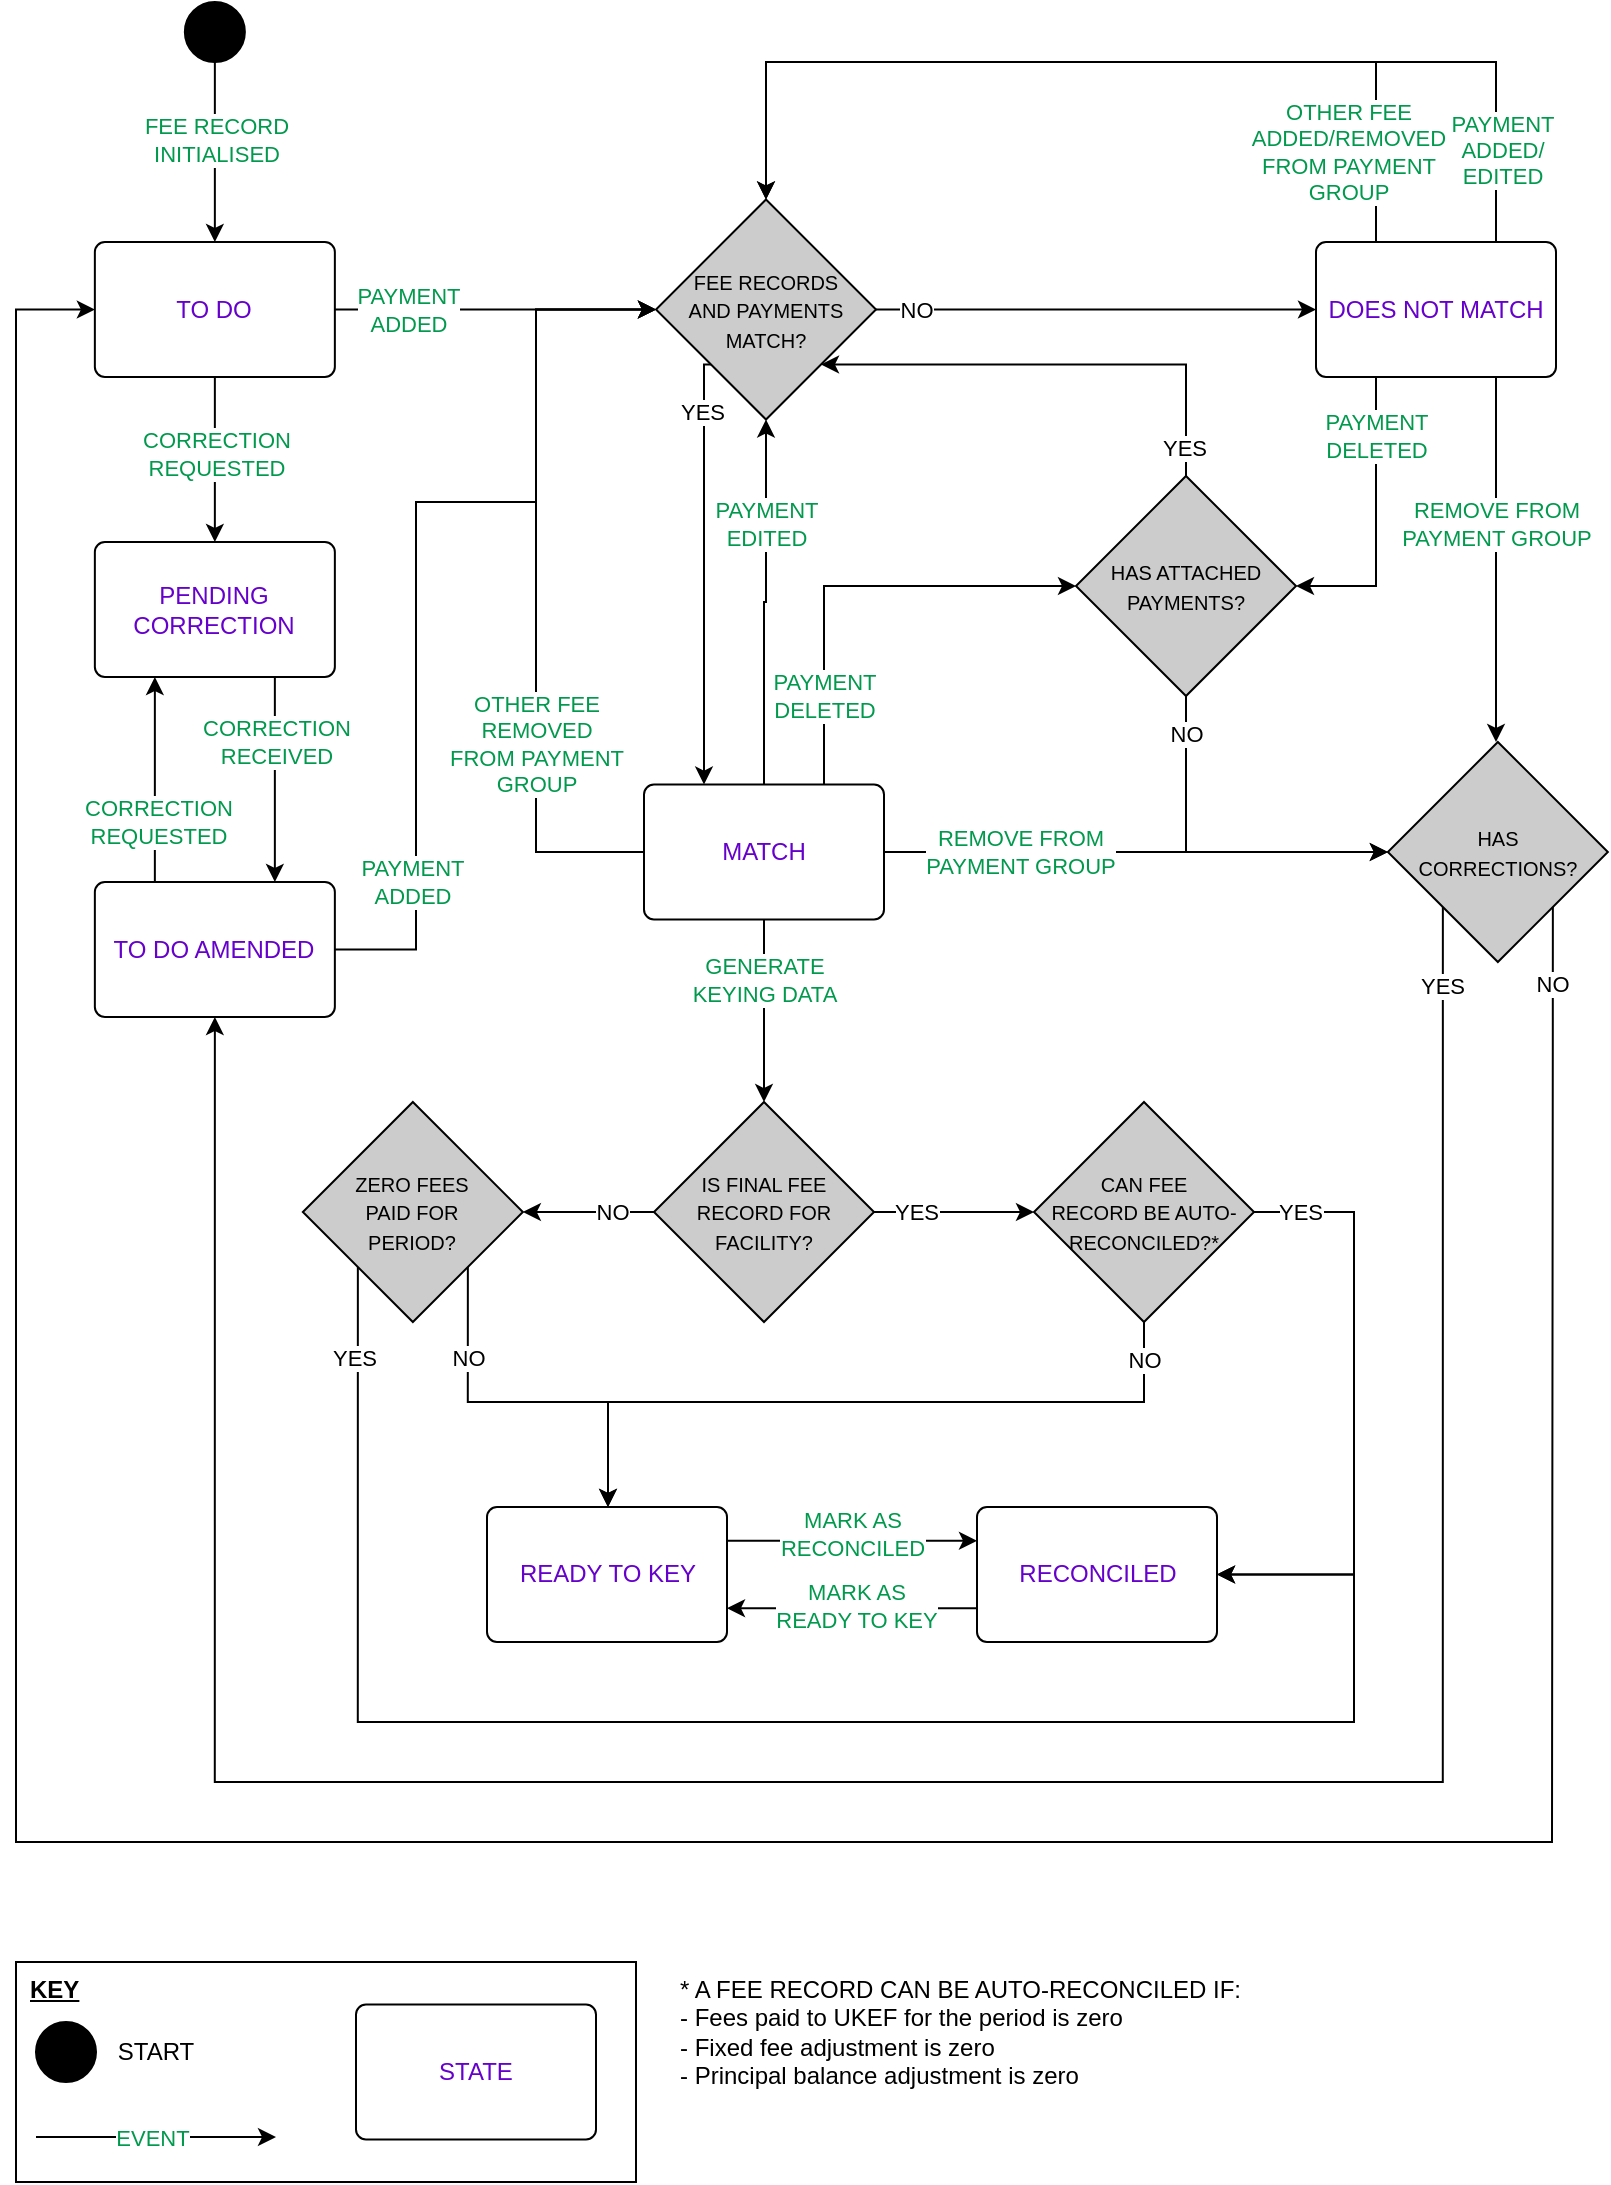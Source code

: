 <mxfile version="22.1.2" type="device">
  <diagram name="Page-1" id="NJPWzTDh_QYS_qL_PLhn">
    <mxGraphModel dx="1556" dy="2298" grid="1" gridSize="10" guides="1" tooltips="1" connect="1" arrows="1" fold="1" page="1" pageScale="1" pageWidth="827" pageHeight="1169" math="0" shadow="0">
      <root>
        <mxCell id="0" />
        <mxCell id="1" parent="0" />
        <mxCell id="Gj9VxU12owduN0ynIQGK-17" value="&lt;font style=&quot;font-size: 10px;&quot;&gt;FEE RECORDS&lt;br&gt;AND PAYMENTS MATCH?&lt;br&gt;&lt;/font&gt;" style="rhombus;whiteSpace=wrap;html=1;labelBackgroundColor=none;fillColor=#CCCCCC;fontColor=default;" parent="1" vertex="1">
          <mxGeometry x="330" y="-1061.25" width="110" height="110" as="geometry" />
        </mxCell>
        <mxCell id="Gj9VxU12owduN0ynIQGK-3" value="" style="ellipse;fillColor=strokeColor;html=1;" parent="1" vertex="1">
          <mxGeometry x="94.43" y="-1160" width="30" height="30" as="geometry" />
        </mxCell>
        <mxCell id="Gj9VxU12owduN0ynIQGK-4" value="&lt;font color=&quot;#6600cc&quot;&gt;TO DO&lt;/font&gt;" style="html=1;align=center;verticalAlign=middle;rounded=1;absoluteArcSize=1;arcSize=10;dashed=0;whiteSpace=wrap;" parent="1" vertex="1">
          <mxGeometry x="49.43" y="-1040" width="120" height="67.5" as="geometry" />
        </mxCell>
        <mxCell id="Gj9VxU12owduN0ynIQGK-5" value="" style="endArrow=classic;html=1;rounded=0;exitX=0.5;exitY=1;exitDx=0;exitDy=0;entryX=0.5;entryY=0;entryDx=0;entryDy=0;edgeStyle=orthogonalEdgeStyle;" parent="1" source="Gj9VxU12owduN0ynIQGK-3" target="Gj9VxU12owduN0ynIQGK-4" edge="1">
          <mxGeometry width="50" height="50" relative="1" as="geometry">
            <mxPoint x="230" y="-1250" as="sourcePoint" />
            <mxPoint x="270" y="-1205" as="targetPoint" />
          </mxGeometry>
        </mxCell>
        <mxCell id="Gj9VxU12owduN0ynIQGK-6" value="&lt;font color=&quot;#00994d&quot;&gt;FEE RECORD&lt;br&gt;INITIALISED&lt;br&gt;&lt;/font&gt;" style="edgeLabel;html=1;align=center;verticalAlign=middle;resizable=0;points=[];" parent="Gj9VxU12owduN0ynIQGK-5" vertex="1" connectable="0">
          <mxGeometry x="-0.085" y="3" relative="1" as="geometry">
            <mxPoint x="-3" y="-2" as="offset" />
          </mxGeometry>
        </mxCell>
        <mxCell id="Gj9VxU12owduN0ynIQGK-59" style="edgeStyle=orthogonalEdgeStyle;rounded=0;orthogonalLoop=1;jettySize=auto;html=1;exitX=0;exitY=0.5;exitDx=0;exitDy=0;entryX=0;entryY=0.5;entryDx=0;entryDy=0;" parent="1" source="Gj9VxU12owduN0ynIQGK-79" target="Gj9VxU12owduN0ynIQGK-17" edge="1">
          <mxGeometry relative="1" as="geometry">
            <mxPoint x="330" y="-980" as="targetPoint" />
            <Array as="points">
              <mxPoint x="270" y="-735" />
              <mxPoint x="270" y="-1006" />
            </Array>
          </mxGeometry>
        </mxCell>
        <mxCell id="Gj9VxU12owduN0ynIQGK-60" value="&lt;span style=&quot;color: rgb(0, 153, 77);&quot;&gt;OTHER FEE&lt;br&gt;REMOVED&lt;br&gt;FROM PAYMENT&lt;br&gt;GROUP&lt;br&gt;&lt;/span&gt;" style="edgeLabel;html=1;align=center;verticalAlign=middle;resizable=0;points=[];" parent="Gj9VxU12owduN0ynIQGK-59" vertex="1" connectable="0">
          <mxGeometry x="-0.115" y="1" relative="1" as="geometry">
            <mxPoint x="1" y="62" as="offset" />
          </mxGeometry>
        </mxCell>
        <mxCell id="Gj9VxU12owduN0ynIQGK-63" style="edgeStyle=orthogonalEdgeStyle;rounded=0;orthogonalLoop=1;jettySize=auto;html=1;exitX=0.25;exitY=1;exitDx=0;exitDy=0;entryX=1;entryY=0.5;entryDx=0;entryDy=0;" parent="1" source="Gj9VxU12owduN0ynIQGK-8" target="Gj9VxU12owduN0ynIQGK-85" edge="1">
          <mxGeometry relative="1" as="geometry">
            <mxPoint x="1069.93" y="-1033.17" as="targetPoint" />
            <mxPoint x="949.86" y="-972.545" as="sourcePoint" />
            <Array as="points">
              <mxPoint x="690" y="-868" />
            </Array>
          </mxGeometry>
        </mxCell>
        <mxCell id="Gj9VxU12owduN0ynIQGK-64" value="&lt;font style=&quot;border-color: var(--border-color);&quot; color=&quot;#00994d&quot;&gt;PAYMENT&lt;/font&gt;&lt;br style=&quot;border-color: var(--border-color); color: rgb(0, 153, 77);&quot;&gt;&lt;span style=&quot;border-color: var(--border-color); color: rgb(0, 153, 77);&quot;&gt;DELETED&lt;/span&gt;" style="edgeLabel;html=1;align=center;verticalAlign=middle;resizable=0;points=[];" parent="Gj9VxU12owduN0ynIQGK-63" vertex="1" connectable="0">
          <mxGeometry x="-0.003" relative="1" as="geometry">
            <mxPoint y="-43" as="offset" />
          </mxGeometry>
        </mxCell>
        <mxCell id="Gj9VxU12owduN0ynIQGK-65" style="edgeStyle=orthogonalEdgeStyle;rounded=0;orthogonalLoop=1;jettySize=auto;html=1;exitX=0.75;exitY=1;exitDx=0;exitDy=0;entryX=0.5;entryY=0;entryDx=0;entryDy=0;" parent="1" source="Gj9VxU12owduN0ynIQGK-8" target="Gj9VxU12owduN0ynIQGK-35" edge="1">
          <mxGeometry relative="1" as="geometry">
            <mxPoint x="797.5" y="-951.25" as="sourcePoint" />
            <mxPoint x="720.0" y="-756.25" as="targetPoint" />
            <Array as="points">
              <mxPoint x="750" y="-790" />
            </Array>
          </mxGeometry>
        </mxCell>
        <mxCell id="Gj9VxU12owduN0ynIQGK-66" value="&lt;font color=&quot;#00994d&quot;&gt;REMOVE FROM&lt;br style=&quot;border-color: var(--border-color);&quot;&gt;PAYMENT GROUP&lt;/font&gt;" style="edgeLabel;html=1;align=center;verticalAlign=middle;resizable=0;points=[];" parent="Gj9VxU12owduN0ynIQGK-65" vertex="1" connectable="0">
          <mxGeometry x="-0.764" y="1" relative="1" as="geometry">
            <mxPoint x="-1" y="52" as="offset" />
          </mxGeometry>
        </mxCell>
        <mxCell id="Gj9VxU12owduN0ynIQGK-67" style="edgeStyle=orthogonalEdgeStyle;rounded=0;orthogonalLoop=1;jettySize=auto;html=1;exitX=0.25;exitY=0;exitDx=0;exitDy=0;entryX=0.5;entryY=0;entryDx=0;entryDy=0;" parent="1" source="Gj9VxU12owduN0ynIQGK-8" target="Gj9VxU12owduN0ynIQGK-17" edge="1">
          <mxGeometry relative="1" as="geometry">
            <Array as="points">
              <mxPoint x="690" y="-1130" />
              <mxPoint x="385" y="-1130" />
            </Array>
          </mxGeometry>
        </mxCell>
        <mxCell id="Gj9VxU12owduN0ynIQGK-68" value="&lt;font color=&quot;#00994d&quot;&gt;OTHER FEE&lt;br style=&quot;border-color: var(--border-color);&quot;&gt;ADDED/REMOVED&lt;br style=&quot;border-color: var(--border-color);&quot;&gt;FROM PAYMENT&lt;br style=&quot;border-color: var(--border-color);&quot;&gt;GROUP&lt;/font&gt;" style="edgeLabel;html=1;align=center;verticalAlign=middle;resizable=0;points=[];" parent="Gj9VxU12owduN0ynIQGK-67" vertex="1" connectable="0">
          <mxGeometry x="0.053" y="-1" relative="1" as="geometry">
            <mxPoint x="140" y="46" as="offset" />
          </mxGeometry>
        </mxCell>
        <mxCell id="Gj9VxU12owduN0ynIQGK-8" value="&lt;font color=&quot;#6600cc&quot;&gt;DOES NOT MATCH&lt;/font&gt;" style="html=1;align=center;verticalAlign=middle;rounded=1;absoluteArcSize=1;arcSize=10;dashed=0;whiteSpace=wrap;" parent="1" vertex="1">
          <mxGeometry x="660.0" y="-1040" width="120" height="67.5" as="geometry" />
        </mxCell>
        <mxCell id="Gj9VxU12owduN0ynIQGK-12" value="&lt;font color=&quot;#6600cc&quot;&gt;PENDING CORRECTION&lt;/font&gt;" style="html=1;align=center;verticalAlign=middle;rounded=1;absoluteArcSize=1;arcSize=10;dashed=0;whiteSpace=wrap;" parent="1" vertex="1">
          <mxGeometry x="49.43" y="-890" width="120" height="67.5" as="geometry" />
        </mxCell>
        <mxCell id="YNnxmXCfbaT3HIGfxNFa-1" style="edgeStyle=orthogonalEdgeStyle;rounded=0;orthogonalLoop=1;jettySize=auto;html=1;exitX=1;exitY=0.5;exitDx=0;exitDy=0;entryX=0;entryY=0.5;entryDx=0;entryDy=0;" edge="1" parent="1" source="Gj9VxU12owduN0ynIQGK-13" target="Gj9VxU12owduN0ynIQGK-17">
          <mxGeometry relative="1" as="geometry">
            <Array as="points">
              <mxPoint x="210" y="-686" />
              <mxPoint x="210" y="-910" />
              <mxPoint x="270" y="-910" />
              <mxPoint x="270" y="-1006" />
            </Array>
          </mxGeometry>
        </mxCell>
        <mxCell id="YNnxmXCfbaT3HIGfxNFa-3" value="&lt;font color=&quot;#00994d&quot;&gt;PAYMENT&lt;br style=&quot;border-color: var(--border-color);&quot;&gt;ADDED&lt;/font&gt;" style="edgeLabel;html=1;align=center;verticalAlign=middle;resizable=0;points=[];" vertex="1" connectable="0" parent="YNnxmXCfbaT3HIGfxNFa-1">
          <mxGeometry x="-0.881" relative="1" as="geometry">
            <mxPoint x="10" y="-34" as="offset" />
          </mxGeometry>
        </mxCell>
        <mxCell id="Gj9VxU12owduN0ynIQGK-13" value="&lt;font color=&quot;#6600cc&quot;&gt;TO DO AMENDED&lt;/font&gt;" style="html=1;align=center;verticalAlign=middle;rounded=1;absoluteArcSize=1;arcSize=10;dashed=0;whiteSpace=wrap;" parent="1" vertex="1">
          <mxGeometry x="49.43" y="-720" width="120" height="67.5" as="geometry" />
        </mxCell>
        <mxCell id="Gj9VxU12owduN0ynIQGK-15" value="" style="endArrow=classic;html=1;rounded=0;exitX=1;exitY=0.5;exitDx=0;exitDy=0;edgeStyle=orthogonalEdgeStyle;entryX=0;entryY=0.5;entryDx=0;entryDy=0;" parent="1" source="Gj9VxU12owduN0ynIQGK-4" target="Gj9VxU12owduN0ynIQGK-17" edge="1">
          <mxGeometry width="50" height="50" relative="1" as="geometry">
            <mxPoint x="186.43" y="-1060" as="sourcePoint" />
            <mxPoint x="109.43" y="-1100" as="targetPoint" />
          </mxGeometry>
        </mxCell>
        <mxCell id="Gj9VxU12owduN0ynIQGK-16" value="&lt;font color=&quot;#00994d&quot;&gt;PAYMENT&lt;br&gt;ADDED&lt;br&gt;&lt;/font&gt;" style="edgeLabel;html=1;align=center;verticalAlign=middle;resizable=0;points=[];" parent="Gj9VxU12owduN0ynIQGK-15" vertex="1" connectable="0">
          <mxGeometry x="-0.077" relative="1" as="geometry">
            <mxPoint x="-38" as="offset" />
          </mxGeometry>
        </mxCell>
        <mxCell id="Gj9VxU12owduN0ynIQGK-18" style="edgeStyle=orthogonalEdgeStyle;rounded=0;orthogonalLoop=1;jettySize=auto;html=1;exitX=0;exitY=1;exitDx=0;exitDy=0;entryX=0.25;entryY=0;entryDx=0;entryDy=0;" parent="1" source="Gj9VxU12owduN0ynIQGK-17" target="Gj9VxU12owduN0ynIQGK-79" edge="1">
          <mxGeometry relative="1" as="geometry">
            <mxPoint x="370" y="-1080" as="sourcePoint" />
            <Array as="points">
              <mxPoint x="354" y="-979" />
              <mxPoint x="354" y="-769" />
            </Array>
            <mxPoint x="340" y="-820" as="targetPoint" />
          </mxGeometry>
        </mxCell>
        <mxCell id="Gj9VxU12owduN0ynIQGK-19" value="YES" style="edgeLabel;html=1;align=center;verticalAlign=middle;resizable=0;points=[];" parent="Gj9VxU12owduN0ynIQGK-18" vertex="1" connectable="0">
          <mxGeometry x="-0.153" relative="1" as="geometry">
            <mxPoint x="-1" y="-64" as="offset" />
          </mxGeometry>
        </mxCell>
        <mxCell id="Gj9VxU12owduN0ynIQGK-20" style="edgeStyle=orthogonalEdgeStyle;rounded=0;orthogonalLoop=1;jettySize=auto;html=1;exitX=1;exitY=0.5;exitDx=0;exitDy=0;entryX=0;entryY=0.5;entryDx=0;entryDy=0;" parent="1" source="Gj9VxU12owduN0ynIQGK-17" target="Gj9VxU12owduN0ynIQGK-8" edge="1">
          <mxGeometry relative="1" as="geometry">
            <mxPoint x="422.5" y="-883.75" as="sourcePoint" />
            <mxPoint x="610" y="-960" as="targetPoint" />
            <Array as="points">
              <mxPoint x="490" y="-1006" />
              <mxPoint x="490" y="-1006" />
            </Array>
          </mxGeometry>
        </mxCell>
        <mxCell id="Gj9VxU12owduN0ynIQGK-21" value="NO" style="edgeLabel;html=1;align=center;verticalAlign=middle;resizable=0;points=[];" parent="Gj9VxU12owduN0ynIQGK-20" vertex="1" connectable="0">
          <mxGeometry x="-0.887" y="1" relative="1" as="geometry">
            <mxPoint x="7" y="1" as="offset" />
          </mxGeometry>
        </mxCell>
        <mxCell id="Gj9VxU12owduN0ynIQGK-22" value="" style="endArrow=classic;html=1;rounded=0;exitX=0.5;exitY=1;exitDx=0;exitDy=0;edgeStyle=orthogonalEdgeStyle;fontColor=#00994D;entryX=0.5;entryY=0;entryDx=0;entryDy=0;" parent="1" source="Gj9VxU12owduN0ynIQGK-4" target="Gj9VxU12owduN0ynIQGK-12" edge="1">
          <mxGeometry width="50" height="50" relative="1" as="geometry">
            <mxPoint x="296.43" y="-980" as="sourcePoint" />
            <mxPoint x="109.43" y="-870" as="targetPoint" />
          </mxGeometry>
        </mxCell>
        <mxCell id="Gj9VxU12owduN0ynIQGK-23" value="&lt;font color=&quot;#00994d&quot;&gt;CORRECTION&lt;br&gt;REQUESTED&lt;/font&gt;" style="edgeLabel;html=1;align=center;verticalAlign=middle;resizable=0;points=[];" parent="Gj9VxU12owduN0ynIQGK-22" vertex="1" connectable="0">
          <mxGeometry x="-0.077" relative="1" as="geometry">
            <mxPoint as="offset" />
          </mxGeometry>
        </mxCell>
        <mxCell id="Gj9VxU12owduN0ynIQGK-26" value="" style="endArrow=classic;html=1;rounded=0;exitX=0.75;exitY=1;exitDx=0;exitDy=0;edgeStyle=orthogonalEdgeStyle;fontColor=#00994D;entryX=0.75;entryY=0;entryDx=0;entryDy=0;" parent="1" source="Gj9VxU12owduN0ynIQGK-12" target="Gj9VxU12owduN0ynIQGK-13" edge="1">
          <mxGeometry width="50" height="50" relative="1" as="geometry">
            <mxPoint x="176.43" y="-810" as="sourcePoint" />
            <mxPoint x="106.43" y="-730" as="targetPoint" />
          </mxGeometry>
        </mxCell>
        <mxCell id="Gj9VxU12owduN0ynIQGK-27" value="&lt;font color=&quot;#00994d&quot;&gt;CORRECTION&lt;br&gt;RECEIVED&lt;/font&gt;" style="edgeLabel;html=1;align=center;verticalAlign=middle;resizable=0;points=[];" parent="Gj9VxU12owduN0ynIQGK-26" vertex="1" connectable="0">
          <mxGeometry x="-0.077" relative="1" as="geometry">
            <mxPoint y="-15" as="offset" />
          </mxGeometry>
        </mxCell>
        <mxCell id="Gj9VxU12owduN0ynIQGK-32" style="edgeStyle=orthogonalEdgeStyle;rounded=0;orthogonalLoop=1;jettySize=auto;html=1;exitX=0.5;exitY=1;exitDx=0;exitDy=0;entryX=0;entryY=0.5;entryDx=0;entryDy=0;" parent="1" source="Gj9VxU12owduN0ynIQGK-85" target="Gj9VxU12owduN0ynIQGK-35" edge="1">
          <mxGeometry relative="1" as="geometry">
            <mxPoint x="770" y="-795" as="targetPoint" />
            <mxPoint x="220" y="-1574" as="sourcePoint" />
            <Array as="points">
              <mxPoint x="595" y="-735" />
            </Array>
          </mxGeometry>
        </mxCell>
        <mxCell id="Gj9VxU12owduN0ynIQGK-33" value="NO" style="edgeLabel;html=1;align=center;verticalAlign=middle;resizable=0;points=[];" parent="Gj9VxU12owduN0ynIQGK-32" vertex="1" connectable="0">
          <mxGeometry x="-0.887" y="1" relative="1" as="geometry">
            <mxPoint x="-1" y="9" as="offset" />
          </mxGeometry>
        </mxCell>
        <mxCell id="Gj9VxU12owduN0ynIQGK-36" style="edgeStyle=orthogonalEdgeStyle;rounded=0;orthogonalLoop=1;jettySize=auto;html=1;exitX=0;exitY=1;exitDx=0;exitDy=0;entryX=0.5;entryY=1;entryDx=0;entryDy=0;" parent="1" source="Gj9VxU12owduN0ynIQGK-35" target="Gj9VxU12owduN0ynIQGK-13" edge="1">
          <mxGeometry relative="1" as="geometry">
            <mxPoint x="52.39" y="-526.25" as="targetPoint" />
            <mxPoint x="607.89" y="-690" as="sourcePoint" />
            <Array as="points">
              <mxPoint x="723" y="-270" />
              <mxPoint x="109" y="-270" />
            </Array>
          </mxGeometry>
        </mxCell>
        <mxCell id="Gj9VxU12owduN0ynIQGK-37" value="YES" style="edgeLabel;html=1;align=center;verticalAlign=middle;resizable=0;points=[];" parent="Gj9VxU12owduN0ynIQGK-36" vertex="1" connectable="0">
          <mxGeometry x="-0.95" relative="1" as="geometry">
            <mxPoint x="-1" y="3" as="offset" />
          </mxGeometry>
        </mxCell>
        <mxCell id="Gj9VxU12owduN0ynIQGK-91" style="edgeStyle=orthogonalEdgeStyle;rounded=0;orthogonalLoop=1;jettySize=auto;html=1;exitX=1;exitY=1;exitDx=0;exitDy=0;entryX=0;entryY=0.5;entryDx=0;entryDy=0;" parent="1" source="Gj9VxU12owduN0ynIQGK-35" target="Gj9VxU12owduN0ynIQGK-4" edge="1">
          <mxGeometry relative="1" as="geometry">
            <Array as="points">
              <mxPoint x="778" y="-640" />
              <mxPoint x="778" y="-240" />
              <mxPoint x="10" y="-240" />
              <mxPoint x="10" y="-1006" />
            </Array>
          </mxGeometry>
        </mxCell>
        <mxCell id="Gj9VxU12owduN0ynIQGK-92" value="NO" style="edgeLabel;html=1;align=center;verticalAlign=middle;resizable=0;points=[];" parent="Gj9VxU12owduN0ynIQGK-91" vertex="1" connectable="0">
          <mxGeometry x="-0.972" y="1" relative="1" as="geometry">
            <mxPoint x="-2" y="10" as="offset" />
          </mxGeometry>
        </mxCell>
        <mxCell id="Gj9VxU12owduN0ynIQGK-35" value="&lt;font style=&quot;font-size: 10px;&quot;&gt;HAS&lt;br&gt;CORRECTIONS?&lt;br&gt;&lt;/font&gt;" style="rhombus;whiteSpace=wrap;html=1;labelBackgroundColor=none;fillColor=#CCCCCC;fontColor=default;" parent="1" vertex="1">
          <mxGeometry x="695.93" y="-790" width="110" height="110" as="geometry" />
        </mxCell>
        <mxCell id="Gj9VxU12owduN0ynIQGK-49" value="* A FEE RECORD CAN BE AUTO-RECONCILED IF:&lt;br&gt;- Fees paid to UKEF for the period is zero&lt;br&gt;- Fixed fee adjustment is zero&lt;br&gt;- Principal balance adjustment is zero" style="text;html=1;strokeColor=none;fillColor=none;align=left;verticalAlign=top;whiteSpace=wrap;rounded=0;" parent="1" vertex="1">
          <mxGeometry x="340" y="-180" width="447" height="110" as="geometry" />
        </mxCell>
        <mxCell id="Gj9VxU12owduN0ynIQGK-57" value="" style="endArrow=classic;html=1;rounded=0;exitX=1;exitY=0.5;exitDx=0;exitDy=0;edgeStyle=orthogonalEdgeStyle;entryX=0;entryY=0.5;entryDx=0;entryDy=0;" parent="1" source="Gj9VxU12owduN0ynIQGK-79" target="Gj9VxU12owduN0ynIQGK-35" edge="1">
          <mxGeometry width="50" height="50" relative="1" as="geometry">
            <mxPoint x="430" y="-806.875" as="sourcePoint" />
            <mxPoint x="604.93" y="-850" as="targetPoint" />
            <Array as="points">
              <mxPoint x="490" y="-735" />
              <mxPoint x="490" y="-735" />
            </Array>
          </mxGeometry>
        </mxCell>
        <mxCell id="Gj9VxU12owduN0ynIQGK-58" value="&lt;font color=&quot;#00994d&quot;&gt;REMOVE FROM&lt;br&gt;PAYMENT GROUP&lt;br&gt;&lt;/font&gt;" style="edgeLabel;html=1;align=center;verticalAlign=middle;resizable=0;points=[];" parent="Gj9VxU12owduN0ynIQGK-57" vertex="1" connectable="0">
          <mxGeometry x="-0.077" relative="1" as="geometry">
            <mxPoint x="-49" as="offset" />
          </mxGeometry>
        </mxCell>
        <mxCell id="Gj9VxU12owduN0ynIQGK-61" value="" style="endArrow=classic;html=1;rounded=0;exitX=0.75;exitY=0;exitDx=0;exitDy=0;edgeStyle=orthogonalEdgeStyle;entryX=0.5;entryY=0;entryDx=0;entryDy=0;" parent="1" source="Gj9VxU12owduN0ynIQGK-8" target="Gj9VxU12owduN0ynIQGK-17" edge="1">
          <mxGeometry width="50" height="50" relative="1" as="geometry">
            <mxPoint x="219.93" y="-1060" as="sourcePoint" />
            <mxPoint x="219.93" y="-1160" as="targetPoint" />
            <Array as="points">
              <mxPoint x="750" y="-1130" />
              <mxPoint x="385" y="-1130" />
            </Array>
          </mxGeometry>
        </mxCell>
        <mxCell id="Gj9VxU12owduN0ynIQGK-62" value="&lt;font color=&quot;#00994d&quot;&gt;PAYMENT&lt;br&gt;ADDED/&lt;br&gt;EDITED&lt;br&gt;&lt;/font&gt;" style="edgeLabel;html=1;align=center;verticalAlign=middle;resizable=0;points=[];" parent="Gj9VxU12owduN0ynIQGK-61" vertex="1" connectable="0">
          <mxGeometry x="-0.077" relative="1" as="geometry">
            <mxPoint x="154" y="44" as="offset" />
          </mxGeometry>
        </mxCell>
        <mxCell id="Gj9VxU12owduN0ynIQGK-83" style="edgeStyle=orthogonalEdgeStyle;rounded=0;orthogonalLoop=1;jettySize=auto;html=1;entryX=0.5;entryY=0;entryDx=0;entryDy=0;exitX=0.5;exitY=1;exitDx=0;exitDy=0;" parent="1" source="Gj9VxU12owduN0ynIQGK-79" target="Gj9VxU12owduN0ynIQGK-99" edge="1">
          <mxGeometry relative="1" as="geometry">
            <mxPoint x="429" y="-670" as="sourcePoint" />
            <mxPoint x="459" y="-600" as="targetPoint" />
            <Array as="points">
              <mxPoint x="384" y="-630" />
              <mxPoint x="384" y="-630" />
            </Array>
          </mxGeometry>
        </mxCell>
        <mxCell id="Gj9VxU12owduN0ynIQGK-84" value="&lt;font color=&quot;#00994d&quot;&gt;GENERATE&lt;br style=&quot;border-color: var(--border-color);&quot;&gt;KEYING DATA&lt;/font&gt;" style="edgeLabel;html=1;align=center;verticalAlign=middle;resizable=0;points=[];" parent="Gj9VxU12owduN0ynIQGK-83" vertex="1" connectable="0">
          <mxGeometry x="-0.616" y="-1" relative="1" as="geometry">
            <mxPoint x="1" y="12" as="offset" />
          </mxGeometry>
        </mxCell>
        <mxCell id="Gj9VxU12owduN0ynIQGK-89" style="edgeStyle=orthogonalEdgeStyle;rounded=0;orthogonalLoop=1;jettySize=auto;html=1;exitX=0.75;exitY=0;exitDx=0;exitDy=0;entryX=0;entryY=0.5;entryDx=0;entryDy=0;" parent="1" source="Gj9VxU12owduN0ynIQGK-79" target="Gj9VxU12owduN0ynIQGK-85" edge="1">
          <mxGeometry relative="1" as="geometry">
            <Array as="points">
              <mxPoint x="414" y="-868" />
            </Array>
          </mxGeometry>
        </mxCell>
        <mxCell id="Gj9VxU12owduN0ynIQGK-90" value="&lt;font color=&quot;#00994d&quot;&gt;&lt;font style=&quot;border-color: var(--border-color);&quot;&gt;PAYMENT&lt;/font&gt;&lt;br style=&quot;border-color: var(--border-color);&quot;&gt;&lt;span style=&quot;border-color: var(--border-color);&quot;&gt;DELETED&lt;/span&gt;&lt;/font&gt;" style="edgeLabel;html=1;align=center;verticalAlign=middle;resizable=0;points=[];" parent="Gj9VxU12owduN0ynIQGK-89" vertex="1" connectable="0">
          <mxGeometry x="-0.687" relative="1" as="geometry">
            <mxPoint y="-9" as="offset" />
          </mxGeometry>
        </mxCell>
        <mxCell id="Gj9VxU12owduN0ynIQGK-124" style="edgeStyle=orthogonalEdgeStyle;rounded=0;orthogonalLoop=1;jettySize=auto;html=1;exitX=0.5;exitY=0;exitDx=0;exitDy=0;entryX=0.5;entryY=1;entryDx=0;entryDy=0;" parent="1" source="Gj9VxU12owduN0ynIQGK-79" target="Gj9VxU12owduN0ynIQGK-17" edge="1">
          <mxGeometry relative="1" as="geometry" />
        </mxCell>
        <mxCell id="Gj9VxU12owduN0ynIQGK-125" value="&lt;font color=&quot;#00994d&quot;&gt;&lt;font style=&quot;border-color: var(--border-color);&quot;&gt;PAYMENT&lt;/font&gt;&lt;br style=&quot;border-color: var(--border-color);&quot;&gt;EDITED&lt;/font&gt;" style="edgeLabel;html=1;align=center;verticalAlign=middle;resizable=0;points=[];" parent="Gj9VxU12owduN0ynIQGK-124" vertex="1" connectable="0">
          <mxGeometry x="0.394" y="-1" relative="1" as="geometry">
            <mxPoint x="-1" y="-4" as="offset" />
          </mxGeometry>
        </mxCell>
        <mxCell id="Gj9VxU12owduN0ynIQGK-79" value="&lt;font color=&quot;#6600cc&quot;&gt;MATCH&lt;/font&gt;" style="html=1;align=center;verticalAlign=middle;rounded=1;absoluteArcSize=1;arcSize=10;dashed=0;whiteSpace=wrap;" parent="1" vertex="1">
          <mxGeometry x="324" y="-768.75" width="120" height="67.5" as="geometry" />
        </mxCell>
        <mxCell id="Gj9VxU12owduN0ynIQGK-86" style="edgeStyle=orthogonalEdgeStyle;rounded=0;orthogonalLoop=1;jettySize=auto;html=1;exitX=0.5;exitY=0;exitDx=0;exitDy=0;entryX=1;entryY=1;entryDx=0;entryDy=0;" parent="1" source="Gj9VxU12owduN0ynIQGK-85" target="Gj9VxU12owduN0ynIQGK-17" edge="1">
          <mxGeometry relative="1" as="geometry">
            <mxPoint x="440" y="-960" as="targetPoint" />
            <Array as="points">
              <mxPoint x="595" y="-979" />
            </Array>
          </mxGeometry>
        </mxCell>
        <mxCell id="Gj9VxU12owduN0ynIQGK-87" value="YES" style="edgeLabel;html=1;align=center;verticalAlign=middle;resizable=0;points=[];" parent="Gj9VxU12owduN0ynIQGK-86" vertex="1" connectable="0">
          <mxGeometry x="-0.804" relative="1" as="geometry">
            <mxPoint x="-1" y="9" as="offset" />
          </mxGeometry>
        </mxCell>
        <mxCell id="Gj9VxU12owduN0ynIQGK-85" value="&lt;font style=&quot;font-size: 10px;&quot;&gt;HAS ATTACHED&lt;br&gt;PAYMENTS?&lt;br&gt;&lt;/font&gt;" style="rhombus;whiteSpace=wrap;html=1;labelBackgroundColor=none;fillColor=#CCCCCC;fontColor=default;" parent="1" vertex="1">
          <mxGeometry x="540" y="-923" width="110" height="110" as="geometry" />
        </mxCell>
        <mxCell id="Gj9VxU12owduN0ynIQGK-93" value="&lt;font color=&quot;#6600cc&quot;&gt;READY TO KEY&lt;/font&gt;" style="html=1;align=center;verticalAlign=middle;rounded=1;absoluteArcSize=1;arcSize=10;dashed=0;whiteSpace=wrap;" parent="1" vertex="1">
          <mxGeometry x="245.5" y="-407.5" width="120" height="67.5" as="geometry" />
        </mxCell>
        <mxCell id="Gj9VxU12owduN0ynIQGK-94" value="&lt;font color=&quot;#6600cc&quot;&gt;RECONCILED&lt;/font&gt;" style="html=1;align=center;verticalAlign=middle;rounded=1;absoluteArcSize=1;arcSize=10;dashed=0;whiteSpace=wrap;" parent="1" vertex="1">
          <mxGeometry x="490.5" y="-407.5" width="120" height="67.5" as="geometry" />
        </mxCell>
        <mxCell id="Gj9VxU12owduN0ynIQGK-99" value="&lt;font style=&quot;font-size: 10px;&quot;&gt;IS FINAL FEE&lt;br&gt;RECORD FOR&lt;br&gt;FACILITY?&lt;br&gt;&lt;/font&gt;" style="rhombus;whiteSpace=wrap;html=1;labelBackgroundColor=none;fillColor=#CCCCCC;fontColor=default;" parent="1" vertex="1">
          <mxGeometry x="329" y="-610" width="110" height="110" as="geometry" />
        </mxCell>
        <mxCell id="Gj9VxU12owduN0ynIQGK-100" style="edgeStyle=orthogonalEdgeStyle;rounded=0;orthogonalLoop=1;jettySize=auto;html=1;exitX=0;exitY=1;exitDx=0;exitDy=0;entryX=1;entryY=0.5;entryDx=0;entryDy=0;" parent="1" source="Gj9VxU12owduN0ynIQGK-104" target="Gj9VxU12owduN0ynIQGK-94" edge="1">
          <mxGeometry relative="1" as="geometry">
            <Array as="points">
              <mxPoint x="181" y="-300" />
              <mxPoint x="679" y="-300" />
              <mxPoint x="679" y="-374" />
            </Array>
          </mxGeometry>
        </mxCell>
        <mxCell id="Gj9VxU12owduN0ynIQGK-101" value="YES" style="edgeLabel;html=1;align=center;verticalAlign=middle;resizable=0;points=[];" parent="Gj9VxU12owduN0ynIQGK-100" vertex="1" connectable="0">
          <mxGeometry x="-0.867" relative="1" as="geometry">
            <mxPoint x="-2" y="-12" as="offset" />
          </mxGeometry>
        </mxCell>
        <mxCell id="Gj9VxU12owduN0ynIQGK-102" style="edgeStyle=orthogonalEdgeStyle;rounded=0;orthogonalLoop=1;jettySize=auto;html=1;exitX=1;exitY=1;exitDx=0;exitDy=0;entryX=0.5;entryY=0;entryDx=0;entryDy=0;" parent="1" source="Gj9VxU12owduN0ynIQGK-104" target="Gj9VxU12owduN0ynIQGK-93" edge="1">
          <mxGeometry relative="1" as="geometry">
            <Array as="points">
              <mxPoint x="236" y="-460" />
              <mxPoint x="306" y="-460" />
              <mxPoint x="306" y="-407" />
            </Array>
          </mxGeometry>
        </mxCell>
        <mxCell id="Gj9VxU12owduN0ynIQGK-103" value="NO" style="edgeLabel;html=1;align=center;verticalAlign=middle;resizable=0;points=[];" parent="Gj9VxU12owduN0ynIQGK-102" vertex="1" connectable="0">
          <mxGeometry x="-0.808" relative="1" as="geometry">
            <mxPoint y="27" as="offset" />
          </mxGeometry>
        </mxCell>
        <mxCell id="Gj9VxU12owduN0ynIQGK-104" value="&lt;font style=&quot;font-size: 10px;&quot;&gt;ZERO FEES &lt;br&gt;PAID FOR&lt;br&gt;PERIOD?&lt;br&gt;&lt;/font&gt;" style="rhombus;whiteSpace=wrap;html=1;labelBackgroundColor=none;fillColor=#CCCCCC;fontColor=default;verticalAlign=middle;" parent="1" vertex="1">
          <mxGeometry x="153.43" y="-610" width="110" height="110" as="geometry" />
        </mxCell>
        <mxCell id="Gj9VxU12owduN0ynIQGK-105" style="edgeStyle=orthogonalEdgeStyle;rounded=0;orthogonalLoop=1;jettySize=auto;html=1;exitX=1;exitY=0.5;exitDx=0;exitDy=0;entryX=1;entryY=0.5;entryDx=0;entryDy=0;" parent="1" source="Gj9VxU12owduN0ynIQGK-109" target="Gj9VxU12owduN0ynIQGK-94" edge="1">
          <mxGeometry relative="1" as="geometry">
            <Array as="points">
              <mxPoint x="679" y="-555" />
              <mxPoint x="679" y="-374" />
            </Array>
          </mxGeometry>
        </mxCell>
        <mxCell id="Gj9VxU12owduN0ynIQGK-106" value="YES" style="edgeLabel;html=1;align=center;verticalAlign=middle;resizable=0;points=[];" parent="Gj9VxU12owduN0ynIQGK-105" vertex="1" connectable="0">
          <mxGeometry x="-0.9" relative="1" as="geometry">
            <mxPoint x="8" as="offset" />
          </mxGeometry>
        </mxCell>
        <mxCell id="Gj9VxU12owduN0ynIQGK-107" style="edgeStyle=orthogonalEdgeStyle;rounded=0;orthogonalLoop=1;jettySize=auto;html=1;exitX=0.5;exitY=1;exitDx=0;exitDy=0;entryX=0.5;entryY=0;entryDx=0;entryDy=0;" parent="1" source="Gj9VxU12owduN0ynIQGK-109" target="Gj9VxU12owduN0ynIQGK-93" edge="1">
          <mxGeometry relative="1" as="geometry">
            <Array as="points">
              <mxPoint x="574" y="-460" />
              <mxPoint x="306" y="-460" />
              <mxPoint x="306" y="-407" />
            </Array>
          </mxGeometry>
        </mxCell>
        <mxCell id="Gj9VxU12owduN0ynIQGK-108" value="NO" style="edgeLabel;html=1;align=center;verticalAlign=middle;resizable=0;points=[];" parent="Gj9VxU12owduN0ynIQGK-107" vertex="1" connectable="0">
          <mxGeometry x="-0.151" y="-1" relative="1" as="geometry">
            <mxPoint x="113" y="-20" as="offset" />
          </mxGeometry>
        </mxCell>
        <mxCell id="Gj9VxU12owduN0ynIQGK-109" value="&lt;font style=&quot;font-size: 10px;&quot;&gt;CAN FEE&lt;br&gt;RECORD BE AUTO-RECONCILED?*&lt;br&gt;&lt;/font&gt;" style="rhombus;whiteSpace=wrap;html=1;labelBackgroundColor=none;fillColor=#CCCCCC;fontColor=default;verticalAlign=middle;" parent="1" vertex="1">
          <mxGeometry x="519" y="-610" width="110" height="110" as="geometry" />
        </mxCell>
        <mxCell id="Gj9VxU12owduN0ynIQGK-95" style="edgeStyle=orthogonalEdgeStyle;rounded=0;orthogonalLoop=1;jettySize=auto;html=1;exitX=0;exitY=0.5;exitDx=0;exitDy=0;entryX=1;entryY=0.5;entryDx=0;entryDy=0;" parent="1" source="Gj9VxU12owduN0ynIQGK-99" target="Gj9VxU12owduN0ynIQGK-104" edge="1">
          <mxGeometry relative="1" as="geometry">
            <mxPoint x="374" y="-238.75" as="targetPoint" />
          </mxGeometry>
        </mxCell>
        <mxCell id="Gj9VxU12owduN0ynIQGK-96" value="NO" style="edgeLabel;html=1;align=center;verticalAlign=middle;resizable=0;points=[];" parent="Gj9VxU12owduN0ynIQGK-95" vertex="1" connectable="0">
          <mxGeometry x="-0.726" y="-1" relative="1" as="geometry">
            <mxPoint x="-12" y="1" as="offset" />
          </mxGeometry>
        </mxCell>
        <mxCell id="Gj9VxU12owduN0ynIQGK-110" value="" style="endArrow=classic;html=1;rounded=0;exitX=1;exitY=0.25;exitDx=0;exitDy=0;edgeStyle=orthogonalEdgeStyle;entryX=0;entryY=0.25;entryDx=0;entryDy=0;" parent="1" source="Gj9VxU12owduN0ynIQGK-93" target="Gj9VxU12owduN0ynIQGK-94" edge="1">
          <mxGeometry width="50" height="50" relative="1" as="geometry">
            <mxPoint x="453.57" y="-548.75" as="sourcePoint" />
            <mxPoint x="305.57" y="-498.75" as="targetPoint" />
          </mxGeometry>
        </mxCell>
        <mxCell id="Gj9VxU12owduN0ynIQGK-111" value="&lt;font color=&quot;#00994d&quot;&gt;MARK AS&lt;br&gt;RECONCILED&lt;br&gt;&lt;/font&gt;" style="edgeLabel;html=1;align=center;verticalAlign=middle;resizable=0;points=[];" parent="Gj9VxU12owduN0ynIQGK-110" vertex="1" connectable="0">
          <mxGeometry x="-0.077" relative="1" as="geometry">
            <mxPoint x="5" y="-4" as="offset" />
          </mxGeometry>
        </mxCell>
        <mxCell id="Gj9VxU12owduN0ynIQGK-97" style="edgeStyle=orthogonalEdgeStyle;rounded=0;orthogonalLoop=1;jettySize=auto;html=1;exitX=1;exitY=0.5;exitDx=0;exitDy=0;entryX=0;entryY=0.5;entryDx=0;entryDy=0;" parent="1" source="Gj9VxU12owduN0ynIQGK-99" target="Gj9VxU12owduN0ynIQGK-109" edge="1">
          <mxGeometry relative="1" as="geometry" />
        </mxCell>
        <mxCell id="Gj9VxU12owduN0ynIQGK-98" value="YES" style="edgeLabel;html=1;align=center;verticalAlign=middle;resizable=0;points=[];" parent="Gj9VxU12owduN0ynIQGK-97" vertex="1" connectable="0">
          <mxGeometry x="-0.222" y="-2" relative="1" as="geometry">
            <mxPoint x="-10" y="-2" as="offset" />
          </mxGeometry>
        </mxCell>
        <mxCell id="Gj9VxU12owduN0ynIQGK-112" value="" style="endArrow=classic;html=1;rounded=0;edgeStyle=orthogonalEdgeStyle;entryX=1;entryY=0.75;entryDx=0;entryDy=0;exitX=0;exitY=0.75;exitDx=0;exitDy=0;" parent="1" source="Gj9VxU12owduN0ynIQGK-94" target="Gj9VxU12owduN0ynIQGK-93" edge="1">
          <mxGeometry width="50" height="50" relative="1" as="geometry">
            <mxPoint x="590.5" y="-450" as="sourcePoint" />
            <mxPoint x="730.57" y="-524.75" as="targetPoint" />
          </mxGeometry>
        </mxCell>
        <mxCell id="Gj9VxU12owduN0ynIQGK-113" value="&lt;font color=&quot;#00994d&quot;&gt;MARK AS&lt;br&gt;READY TO KEY&lt;br&gt;&lt;/font&gt;" style="edgeLabel;html=1;align=center;verticalAlign=middle;resizable=0;points=[];" parent="Gj9VxU12owduN0ynIQGK-112" vertex="1" connectable="0">
          <mxGeometry x="-0.077" relative="1" as="geometry">
            <mxPoint x="-3" y="-1" as="offset" />
          </mxGeometry>
        </mxCell>
        <mxCell id="Gj9VxU12owduN0ynIQGK-116" value="" style="group" parent="1" vertex="1" connectable="0">
          <mxGeometry x="10" y="-180" width="310" height="110" as="geometry" />
        </mxCell>
        <mxCell id="Gj9VxU12owduN0ynIQGK-117" value="KEY" style="rounded=0;whiteSpace=wrap;html=1;align=left;verticalAlign=top;spacingLeft=5;fontStyle=5" parent="Gj9VxU12owduN0ynIQGK-116" vertex="1">
          <mxGeometry width="310" height="110" as="geometry" />
        </mxCell>
        <mxCell id="Gj9VxU12owduN0ynIQGK-118" value="" style="group" parent="Gj9VxU12owduN0ynIQGK-116" vertex="1" connectable="0">
          <mxGeometry x="10" y="30" width="85" height="30" as="geometry" />
        </mxCell>
        <mxCell id="Gj9VxU12owduN0ynIQGK-119" value="" style="ellipse;fillColor=strokeColor;html=1;" parent="Gj9VxU12owduN0ynIQGK-118" vertex="1">
          <mxGeometry width="30" height="30" as="geometry" />
        </mxCell>
        <mxCell id="Gj9VxU12owduN0ynIQGK-120" value="START" style="text;html=1;strokeColor=none;fillColor=none;align=center;verticalAlign=middle;whiteSpace=wrap;rounded=0;" parent="Gj9VxU12owduN0ynIQGK-118" vertex="1">
          <mxGeometry x="35" width="50" height="30" as="geometry" />
        </mxCell>
        <mxCell id="Gj9VxU12owduN0ynIQGK-121" value="&lt;font color=&quot;#6600cc&quot;&gt;STATE&lt;/font&gt;" style="html=1;align=center;verticalAlign=middle;rounded=1;absoluteArcSize=1;arcSize=10;dashed=0;whiteSpace=wrap;" parent="Gj9VxU12owduN0ynIQGK-116" vertex="1">
          <mxGeometry x="170" y="21.25" width="120" height="67.5" as="geometry" />
        </mxCell>
        <mxCell id="Gj9VxU12owduN0ynIQGK-122" value="" style="endArrow=classic;html=1;rounded=0;exitX=1;exitY=0.5;exitDx=0;exitDy=0;edgeStyle=orthogonalEdgeStyle;" parent="Gj9VxU12owduN0ynIQGK-116" edge="1">
          <mxGeometry width="50" height="50" relative="1" as="geometry">
            <mxPoint x="10" y="87.5" as="sourcePoint" />
            <mxPoint x="130" y="87.5" as="targetPoint" />
          </mxGeometry>
        </mxCell>
        <mxCell id="Gj9VxU12owduN0ynIQGK-123" value="&lt;font color=&quot;#00994d&quot;&gt;EVENT&lt;/font&gt;" style="edgeLabel;html=1;align=center;verticalAlign=middle;resizable=0;points=[];" parent="Gj9VxU12owduN0ynIQGK-122" vertex="1" connectable="0">
          <mxGeometry x="-0.085" y="3" relative="1" as="geometry">
            <mxPoint x="3" y="3" as="offset" />
          </mxGeometry>
        </mxCell>
        <mxCell id="YNnxmXCfbaT3HIGfxNFa-6" value="" style="endArrow=classic;html=1;rounded=0;exitX=0.25;exitY=0;exitDx=0;exitDy=0;edgeStyle=orthogonalEdgeStyle;fontColor=#00994D;entryX=0.25;entryY=1;entryDx=0;entryDy=0;" edge="1" parent="1" source="Gj9VxU12owduN0ynIQGK-13" target="Gj9VxU12owduN0ynIQGK-12">
          <mxGeometry width="50" height="50" relative="1" as="geometry">
            <mxPoint x="40" y="-802" as="sourcePoint" />
            <mxPoint x="40" y="-720" as="targetPoint" />
          </mxGeometry>
        </mxCell>
        <mxCell id="YNnxmXCfbaT3HIGfxNFa-7" value="&lt;font color=&quot;#00994d&quot;&gt;CORRECTION&lt;br&gt;REQUESTED&lt;/font&gt;" style="edgeLabel;html=1;align=center;verticalAlign=middle;resizable=0;points=[];" vertex="1" connectable="0" parent="YNnxmXCfbaT3HIGfxNFa-6">
          <mxGeometry x="-0.077" relative="1" as="geometry">
            <mxPoint x="1" y="17" as="offset" />
          </mxGeometry>
        </mxCell>
      </root>
    </mxGraphModel>
  </diagram>
</mxfile>
